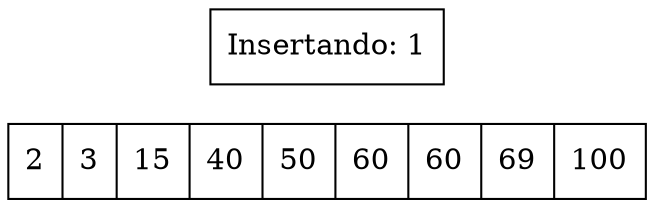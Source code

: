 digraph G{ node [shape = record ];
 rankdir=LR;X[label="{ 2|3|15|40|50|60|60|69|100}" pos = "10,1!" ]puntDer[label="Insertando: 1" pos = "9,2!"] 
}
